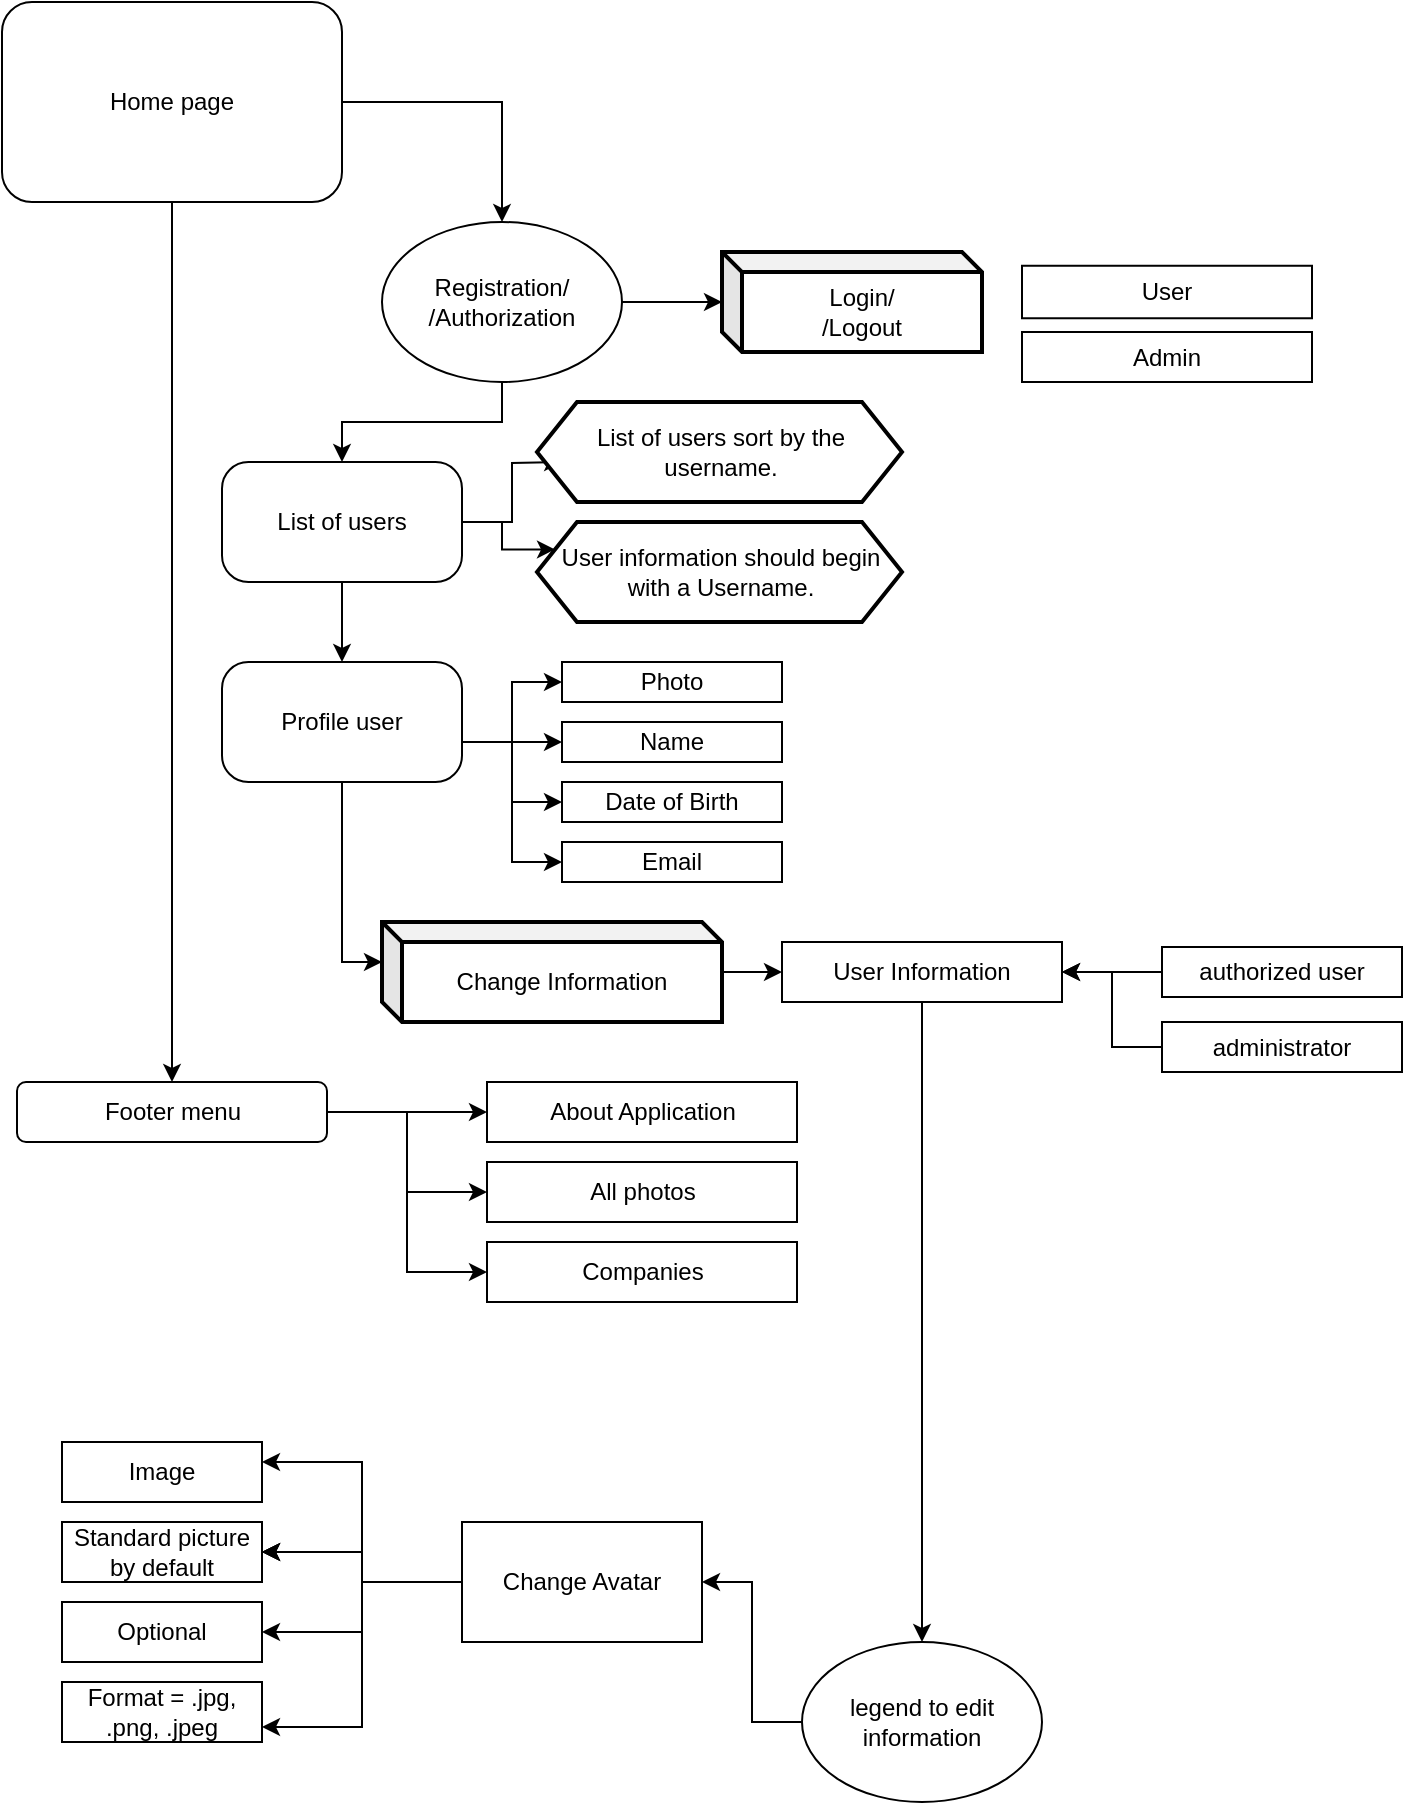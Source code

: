 <mxfile version="20.8.3" type="github"><diagram id="6pLJn9hZ9bBi7mnoCfdr" name="Страница 1"><mxGraphModel dx="954" dy="1816" grid="1" gridSize="10" guides="1" tooltips="1" connect="1" arrows="1" fold="1" page="1" pageScale="1" pageWidth="827" pageHeight="1169" math="0" shadow="0"><root><mxCell id="0"/><mxCell id="1" parent="0"/><mxCell id="l10DBB4PPQjO0Twe_D57-13" value="" style="edgeStyle=orthogonalEdgeStyle;rounded=0;orthogonalLoop=1;jettySize=auto;html=1;" edge="1" parent="1" source="l10DBB4PPQjO0Twe_D57-1" target="l10DBB4PPQjO0Twe_D57-12"><mxGeometry relative="1" as="geometry"/></mxCell><mxCell id="l10DBB4PPQjO0Twe_D57-40" style="edgeStyle=orthogonalEdgeStyle;rounded=0;orthogonalLoop=1;jettySize=auto;html=1;exitX=1;exitY=0.5;exitDx=0;exitDy=0;fontFamily=Helvetica;fontSize=12;" edge="1" parent="1" source="l10DBB4PPQjO0Twe_D57-1"><mxGeometry relative="1" as="geometry"><mxPoint x="370" y="140" as="targetPoint"/></mxGeometry></mxCell><mxCell id="l10DBB4PPQjO0Twe_D57-41" style="edgeStyle=orthogonalEdgeStyle;rounded=0;orthogonalLoop=1;jettySize=auto;html=1;exitX=1;exitY=0.5;exitDx=0;exitDy=0;entryX=0;entryY=0.25;entryDx=0;entryDy=0;fontFamily=Helvetica;fontSize=12;" edge="1" parent="1" source="l10DBB4PPQjO0Twe_D57-1" target="l10DBB4PPQjO0Twe_D57-39"><mxGeometry relative="1" as="geometry"/></mxCell><mxCell id="l10DBB4PPQjO0Twe_D57-1" value="List of users" style="rounded=1;whiteSpace=wrap;html=1;arcSize=22;" vertex="1" parent="1"><mxGeometry x="200" y="140" width="120" height="60" as="geometry"/></mxCell><mxCell id="l10DBB4PPQjO0Twe_D57-5" style="edgeStyle=orthogonalEdgeStyle;rounded=0;orthogonalLoop=1;jettySize=auto;html=1;exitX=0.5;exitY=1;exitDx=0;exitDy=0;entryX=0.5;entryY=0;entryDx=0;entryDy=0;" edge="1" parent="1" source="l10DBB4PPQjO0Twe_D57-2" target="l10DBB4PPQjO0Twe_D57-1"><mxGeometry relative="1" as="geometry"/></mxCell><mxCell id="l10DBB4PPQjO0Twe_D57-8" style="edgeStyle=orthogonalEdgeStyle;rounded=0;orthogonalLoop=1;jettySize=auto;html=1;exitX=1;exitY=0.5;exitDx=0;exitDy=0;" edge="1" parent="1" source="l10DBB4PPQjO0Twe_D57-2" target="l10DBB4PPQjO0Twe_D57-6"><mxGeometry relative="1" as="geometry"/></mxCell><mxCell id="l10DBB4PPQjO0Twe_D57-2" value="Registration/&lt;br&gt;/Authorization" style="ellipse;whiteSpace=wrap;html=1;" vertex="1" parent="1"><mxGeometry x="280" y="20" width="120" height="80" as="geometry"/></mxCell><mxCell id="l10DBB4PPQjO0Twe_D57-4" style="edgeStyle=orthogonalEdgeStyle;rounded=0;orthogonalLoop=1;jettySize=auto;html=1;exitX=1;exitY=0.5;exitDx=0;exitDy=0;" edge="1" parent="1" source="l10DBB4PPQjO0Twe_D57-3" target="l10DBB4PPQjO0Twe_D57-2"><mxGeometry relative="1" as="geometry"/></mxCell><mxCell id="l10DBB4PPQjO0Twe_D57-30" value="" style="edgeStyle=orthogonalEdgeStyle;rounded=0;orthogonalLoop=1;jettySize=auto;html=1;fontFamily=Helvetica;fontSize=12;" edge="1" parent="1" source="l10DBB4PPQjO0Twe_D57-3" target="l10DBB4PPQjO0Twe_D57-29"><mxGeometry relative="1" as="geometry"/></mxCell><mxCell id="l10DBB4PPQjO0Twe_D57-3" value="Home page" style="rounded=1;whiteSpace=wrap;html=1;" vertex="1" parent="1"><mxGeometry x="90" y="-90" width="170" height="100" as="geometry"/></mxCell><mxCell id="l10DBB4PPQjO0Twe_D57-6" value="Login/&lt;br&gt;/Logout" style="shape=cube;whiteSpace=wrap;html=1;boundedLbl=1;backgroundOutline=1;darkOpacity=0.05;darkOpacity2=0.1;size=10;strokeWidth=2;" vertex="1" parent="1"><mxGeometry x="450" y="35" width="130" height="50" as="geometry"/></mxCell><mxCell id="l10DBB4PPQjO0Twe_D57-9" value="User" style="whiteSpace=wrap;html=1;" vertex="1" parent="1"><mxGeometry x="600" y="41.88" width="145" height="26.25" as="geometry"/></mxCell><mxCell id="l10DBB4PPQjO0Twe_D57-11" value="Admin" style="whiteSpace=wrap;html=1;" vertex="1" parent="1"><mxGeometry x="600" y="75" width="145" height="25" as="geometry"/></mxCell><mxCell id="l10DBB4PPQjO0Twe_D57-21" style="edgeStyle=orthogonalEdgeStyle;rounded=0;orthogonalLoop=1;jettySize=auto;html=1;exitX=1;exitY=0.5;exitDx=0;exitDy=0;entryX=0;entryY=0.5;entryDx=0;entryDy=0;" edge="1" parent="1" source="l10DBB4PPQjO0Twe_D57-12" target="l10DBB4PPQjO0Twe_D57-17"><mxGeometry relative="1" as="geometry"><Array as="points"><mxPoint x="320" y="280"/></Array></mxGeometry></mxCell><mxCell id="l10DBB4PPQjO0Twe_D57-22" style="edgeStyle=orthogonalEdgeStyle;rounded=0;orthogonalLoop=1;jettySize=auto;html=1;exitX=1;exitY=0.5;exitDx=0;exitDy=0;entryX=0;entryY=0.5;entryDx=0;entryDy=0;" edge="1" parent="1" source="l10DBB4PPQjO0Twe_D57-12" target="l10DBB4PPQjO0Twe_D57-18"><mxGeometry relative="1" as="geometry"><Array as="points"><mxPoint x="320" y="280"/><mxPoint x="345" y="280"/><mxPoint x="345" y="310"/></Array></mxGeometry></mxCell><mxCell id="l10DBB4PPQjO0Twe_D57-23" style="edgeStyle=orthogonalEdgeStyle;rounded=0;orthogonalLoop=1;jettySize=auto;html=1;exitX=1;exitY=0.5;exitDx=0;exitDy=0;entryX=0;entryY=0.5;entryDx=0;entryDy=0;" edge="1" parent="1" source="l10DBB4PPQjO0Twe_D57-12" target="l10DBB4PPQjO0Twe_D57-19"><mxGeometry relative="1" as="geometry"><Array as="points"><mxPoint x="320" y="280"/><mxPoint x="345" y="280"/><mxPoint x="345" y="340"/></Array></mxGeometry></mxCell><mxCell id="l10DBB4PPQjO0Twe_D57-27" style="edgeStyle=orthogonalEdgeStyle;rounded=0;orthogonalLoop=1;jettySize=auto;html=1;exitX=0.5;exitY=1;exitDx=0;exitDy=0;entryX=0;entryY=0;entryDx=0;entryDy=20;entryPerimeter=0;" edge="1" parent="1" source="l10DBB4PPQjO0Twe_D57-12" target="l10DBB4PPQjO0Twe_D57-25"><mxGeometry relative="1" as="geometry"/></mxCell><mxCell id="l10DBB4PPQjO0Twe_D57-28" style="edgeStyle=orthogonalEdgeStyle;rounded=0;orthogonalLoop=1;jettySize=auto;html=1;exitX=1;exitY=0.75;exitDx=0;exitDy=0;entryX=0;entryY=0.5;entryDx=0;entryDy=0;" edge="1" parent="1" source="l10DBB4PPQjO0Twe_D57-12" target="l10DBB4PPQjO0Twe_D57-16"><mxGeometry relative="1" as="geometry"><Array as="points"><mxPoint x="320" y="280"/><mxPoint x="345" y="280"/><mxPoint x="345" y="250"/></Array></mxGeometry></mxCell><mxCell id="l10DBB4PPQjO0Twe_D57-12" value="Profile user" style="whiteSpace=wrap;html=1;rounded=1;arcSize=22;" vertex="1" parent="1"><mxGeometry x="200" y="240" width="120" height="60" as="geometry"/></mxCell><mxCell id="l10DBB4PPQjO0Twe_D57-16" value="Photo" style="rounded=0;whiteSpace=wrap;html=1;" vertex="1" parent="1"><mxGeometry x="370" y="240" width="110" height="20" as="geometry"/></mxCell><mxCell id="l10DBB4PPQjO0Twe_D57-17" value="Name" style="rounded=0;whiteSpace=wrap;html=1;" vertex="1" parent="1"><mxGeometry x="370" y="270" width="110" height="20" as="geometry"/></mxCell><mxCell id="l10DBB4PPQjO0Twe_D57-18" value="Date of Birth" style="rounded=0;whiteSpace=wrap;html=1;" vertex="1" parent="1"><mxGeometry x="370" y="300" width="110" height="20" as="geometry"/></mxCell><mxCell id="l10DBB4PPQjO0Twe_D57-19" value="Email" style="rounded=0;whiteSpace=wrap;html=1;" vertex="1" parent="1"><mxGeometry x="370" y="330" width="110" height="20" as="geometry"/></mxCell><mxCell id="l10DBB4PPQjO0Twe_D57-43" value="" style="edgeStyle=orthogonalEdgeStyle;rounded=0;orthogonalLoop=1;jettySize=auto;html=1;fontFamily=Helvetica;fontSize=12;" edge="1" parent="1" source="l10DBB4PPQjO0Twe_D57-25" target="l10DBB4PPQjO0Twe_D57-42"><mxGeometry relative="1" as="geometry"/></mxCell><mxCell id="l10DBB4PPQjO0Twe_D57-25" value="&lt;span style=&quot;font-style: normal; font-variant-caps: normal; letter-spacing: normal; text-align: start; text-indent: 0px; text-transform: none; word-spacing: 0px; -webkit-text-stroke-width: 0px; text-decoration: none; caret-color: rgb(0, 0, 0); color: rgb(0, 0, 0);&quot; id=&quot;docs-internal-guid-15af182c-7fff-da08-70ab-6adc42b002e2&quot;&gt;&lt;span style=&quot;color: rgb(0, 0, 0); background-color: transparent; font-style: normal; font-variant-ligatures: normal; font-variant-numeric: normal; font-variant-caps: normal; font-variant-alternates: normal; font-variant-east-asian: normal; font-variant-position: normal; text-decoration: none; vertical-align: baseline;&quot;&gt;&lt;font style=&quot;font-size: 12px;&quot;&gt;Change Information&lt;/font&gt;&lt;/span&gt;&lt;/span&gt;" style="shape=cube;whiteSpace=wrap;html=1;boundedLbl=1;backgroundOutline=1;darkOpacity=0.05;darkOpacity2=0.1;size=10;strokeWidth=2;" vertex="1" parent="1"><mxGeometry x="280" y="370" width="170" height="50" as="geometry"/></mxCell><mxCell id="l10DBB4PPQjO0Twe_D57-32" value="" style="edgeStyle=orthogonalEdgeStyle;rounded=0;orthogonalLoop=1;jettySize=auto;html=1;fontFamily=Helvetica;fontSize=12;" edge="1" parent="1" source="l10DBB4PPQjO0Twe_D57-29" target="l10DBB4PPQjO0Twe_D57-31"><mxGeometry relative="1" as="geometry"/></mxCell><mxCell id="l10DBB4PPQjO0Twe_D57-35" style="edgeStyle=orthogonalEdgeStyle;rounded=0;orthogonalLoop=1;jettySize=auto;html=1;exitX=1;exitY=0.5;exitDx=0;exitDy=0;entryX=0;entryY=0.5;entryDx=0;entryDy=0;fontFamily=Helvetica;fontSize=12;" edge="1" parent="1" source="l10DBB4PPQjO0Twe_D57-29" target="l10DBB4PPQjO0Twe_D57-33"><mxGeometry relative="1" as="geometry"/></mxCell><mxCell id="l10DBB4PPQjO0Twe_D57-36" style="edgeStyle=orthogonalEdgeStyle;rounded=0;orthogonalLoop=1;jettySize=auto;html=1;exitX=1;exitY=0.5;exitDx=0;exitDy=0;entryX=0;entryY=0.5;entryDx=0;entryDy=0;fontFamily=Helvetica;fontSize=12;" edge="1" parent="1" source="l10DBB4PPQjO0Twe_D57-29" target="l10DBB4PPQjO0Twe_D57-34"><mxGeometry relative="1" as="geometry"/></mxCell><mxCell id="l10DBB4PPQjO0Twe_D57-29" value="Footer menu" style="whiteSpace=wrap;html=1;rounded=1;" vertex="1" parent="1"><mxGeometry x="97.5" y="450" width="155" height="30" as="geometry"/></mxCell><mxCell id="l10DBB4PPQjO0Twe_D57-31" value="About Application" style="whiteSpace=wrap;html=1;rounded=1;arcSize=0;" vertex="1" parent="1"><mxGeometry x="332.5" y="450" width="155" height="30" as="geometry"/></mxCell><mxCell id="l10DBB4PPQjO0Twe_D57-33" value="All photos" style="whiteSpace=wrap;html=1;rounded=1;arcSize=0;" vertex="1" parent="1"><mxGeometry x="332.5" y="490" width="155" height="30" as="geometry"/></mxCell><mxCell id="l10DBB4PPQjO0Twe_D57-34" value="Companies" style="whiteSpace=wrap;html=1;rounded=1;arcSize=0;" vertex="1" parent="1"><mxGeometry x="332.5" y="530" width="155" height="30" as="geometry"/></mxCell><mxCell id="l10DBB4PPQjO0Twe_D57-38" value="&lt;b style=&quot;border-color: var(--border-color); caret-color: rgb(0, 0, 0); color: rgb(0, 0, 0); font-family: Helvetica; font-size: 12px; font-style: normal; font-variant-caps: normal; letter-spacing: normal; text-indent: 0px; text-transform: none; word-spacing: 0px; -webkit-text-stroke-width: 0px; text-decoration: none; text-align: start; font-weight: normal;&quot; id=&quot;docs-internal-guid-8c6b5f04-7fff-3c7d-1a13-0c1e0aaeaa10&quot;&gt;&lt;span style=&quot;border-color: var(--border-color); color: rgb(0, 0, 0); background-color: transparent; font-weight: 400; font-style: normal; font-variant-ligatures: normal; font-variant-numeric: normal; font-variant-caps: normal; font-variant-alternates: normal; font-variant-east-asian: normal; font-variant-position: normal; text-decoration: none; vertical-align: baseline;&quot;&gt;&lt;font style=&quot;border-color: var(--border-color); font-size: 12px;&quot;&gt;List of users sort by the username.&lt;/font&gt;&lt;/span&gt;&lt;/b&gt;" style="shape=hexagon;perimeter=hexagonPerimeter2;whiteSpace=wrap;html=1;fixedSize=1;strokeWidth=2;fontFamily=Helvetica;fontSize=12;" vertex="1" parent="1"><mxGeometry x="357.5" y="110" width="182.5" height="50" as="geometry"/></mxCell><mxCell id="l10DBB4PPQjO0Twe_D57-39" value="&lt;span style=&quot;text-align: start;&quot; id=&quot;docs-internal-guid-8c1e01a3-7fff-9f8d-3315-f115f84af84d&quot;&gt;&lt;span style=&quot;font-variant-ligatures: normal; font-variant-numeric: normal; font-variant-alternates: normal; font-variant-east-asian: normal; font-variant-position: normal; vertical-align: baseline;&quot;&gt;&lt;font style=&quot;font-size: 12px;&quot;&gt;User information should begin with a Username.&lt;/font&gt;&lt;/span&gt;&lt;/span&gt;" style="shape=hexagon;perimeter=hexagonPerimeter2;whiteSpace=wrap;html=1;fixedSize=1;strokeWidth=2;fontFamily=Helvetica;fontSize=12;" vertex="1" parent="1"><mxGeometry x="357.5" y="170" width="182.5" height="50" as="geometry"/></mxCell><mxCell id="l10DBB4PPQjO0Twe_D57-54" value="" style="edgeStyle=orthogonalEdgeStyle;rounded=0;orthogonalLoop=1;jettySize=auto;html=1;fontFamily=Helvetica;fontSize=12;" edge="1" parent="1" source="l10DBB4PPQjO0Twe_D57-42" target="l10DBB4PPQjO0Twe_D57-55"><mxGeometry relative="1" as="geometry"><mxPoint x="550" y="585" as="targetPoint"/></mxGeometry></mxCell><mxCell id="l10DBB4PPQjO0Twe_D57-42" value="&lt;b style=&quot;font-style: normal; font-variant-caps: normal; letter-spacing: normal; text-align: start; text-indent: 0px; text-transform: none; word-spacing: 0px; -webkit-text-stroke-width: 0px; text-decoration: none; caret-color: rgb(0, 0, 0); color: rgb(0, 0, 0); font-weight: normal;&quot; id=&quot;docs-internal-guid-eede4029-7fff-c614-0f4f-adc098cad065&quot;&gt;&lt;span style=&quot;color: rgb(0, 0, 0); background-color: transparent; font-weight: 400; font-style: normal; font-variant-ligatures: normal; font-variant-numeric: normal; font-variant-caps: normal; font-variant-alternates: normal; font-variant-east-asian: normal; font-variant-position: normal; text-decoration: none; vertical-align: baseline;&quot;&gt;&lt;font style=&quot;font-size: 12px;&quot;&gt;User Information&lt;/font&gt;&lt;/span&gt;&lt;/b&gt;" style="whiteSpace=wrap;html=1;strokeWidth=1;" vertex="1" parent="1"><mxGeometry x="480" y="380" width="140" height="30" as="geometry"/></mxCell><mxCell id="l10DBB4PPQjO0Twe_D57-49" style="edgeStyle=orthogonalEdgeStyle;rounded=0;orthogonalLoop=1;jettySize=auto;html=1;exitX=0;exitY=0.5;exitDx=0;exitDy=0;entryX=1;entryY=0.5;entryDx=0;entryDy=0;fontFamily=Helvetica;fontSize=12;" edge="1" parent="1" source="l10DBB4PPQjO0Twe_D57-44" target="l10DBB4PPQjO0Twe_D57-42"><mxGeometry relative="1" as="geometry"/></mxCell><mxCell id="l10DBB4PPQjO0Twe_D57-44" value="&lt;span style=&quot;text-align: start;&quot; id=&quot;docs-internal-guid-f5325047-7fff-bbd7-d517-03deded8af5d&quot;&gt;&lt;span style=&quot;font-variant-ligatures: normal; font-variant-numeric: normal; font-variant-alternates: normal; font-variant-east-asian: normal; font-variant-position: normal; vertical-align: baseline;&quot;&gt;&lt;font style=&quot;font-size: 12px;&quot;&gt;authorized user&lt;/font&gt;&lt;/span&gt;&lt;/span&gt;" style="whiteSpace=wrap;html=1;strokeWidth=1;" vertex="1" parent="1"><mxGeometry x="670" y="382.5" width="120" height="25" as="geometry"/></mxCell><mxCell id="l10DBB4PPQjO0Twe_D57-52" style="edgeStyle=orthogonalEdgeStyle;rounded=0;orthogonalLoop=1;jettySize=auto;html=1;exitX=0;exitY=0.5;exitDx=0;exitDy=0;entryX=1;entryY=0.5;entryDx=0;entryDy=0;fontFamily=Helvetica;fontSize=12;" edge="1" parent="1" source="l10DBB4PPQjO0Twe_D57-46" target="l10DBB4PPQjO0Twe_D57-42"><mxGeometry relative="1" as="geometry"/></mxCell><mxCell id="l10DBB4PPQjO0Twe_D57-46" value="&lt;span style=&quot;text-align: start;&quot; id=&quot;docs-internal-guid-0c5f85bc-7fff-2230-9411-9b88be96f773&quot;&gt;&lt;span style=&quot;font-variant-ligatures: normal; font-variant-numeric: normal; font-variant-alternates: normal; font-variant-east-asian: normal; font-variant-position: normal; vertical-align: baseline;&quot;&gt;&lt;font style=&quot;font-size: 12px;&quot;&gt;administrator&lt;/font&gt;&lt;/span&gt;&lt;/span&gt;" style="whiteSpace=wrap;html=1;strokeWidth=1;" vertex="1" parent="1"><mxGeometry x="670" y="420" width="120" height="25" as="geometry"/></mxCell><mxCell id="l10DBB4PPQjO0Twe_D57-57" style="edgeStyle=orthogonalEdgeStyle;rounded=0;orthogonalLoop=1;jettySize=auto;html=1;exitX=0;exitY=0.5;exitDx=0;exitDy=0;entryX=1;entryY=0.5;entryDx=0;entryDy=0;fontFamily=Helvetica;fontSize=12;" edge="1" parent="1" source="l10DBB4PPQjO0Twe_D57-55" target="l10DBB4PPQjO0Twe_D57-56"><mxGeometry relative="1" as="geometry"/></mxCell><mxCell id="l10DBB4PPQjO0Twe_D57-55" value="legend to edit information" style="ellipse;whiteSpace=wrap;html=1;strokeWidth=1;fontFamily=Helvetica;fontSize=12;" vertex="1" parent="1"><mxGeometry x="490" y="730" width="120" height="80" as="geometry"/></mxCell><mxCell id="l10DBB4PPQjO0Twe_D57-59" value="" style="edgeStyle=orthogonalEdgeStyle;rounded=0;orthogonalLoop=1;jettySize=auto;html=1;fontFamily=Helvetica;fontSize=12;" edge="1" parent="1" source="l10DBB4PPQjO0Twe_D57-56" target="l10DBB4PPQjO0Twe_D57-58"><mxGeometry relative="1" as="geometry"><Array as="points"><mxPoint x="270" y="700"/><mxPoint x="270" y="640"/></Array></mxGeometry></mxCell><mxCell id="l10DBB4PPQjO0Twe_D57-61" value="" style="edgeStyle=orthogonalEdgeStyle;rounded=0;orthogonalLoop=1;jettySize=auto;html=1;fontFamily=Helvetica;fontSize=12;" edge="1" parent="1" source="l10DBB4PPQjO0Twe_D57-56" target="l10DBB4PPQjO0Twe_D57-60"><mxGeometry relative="1" as="geometry"/></mxCell><mxCell id="l10DBB4PPQjO0Twe_D57-62" value="" style="edgeStyle=orthogonalEdgeStyle;rounded=0;orthogonalLoop=1;jettySize=auto;html=1;fontFamily=Helvetica;fontSize=12;" edge="1" parent="1" source="l10DBB4PPQjO0Twe_D57-56" target="l10DBB4PPQjO0Twe_D57-60"><mxGeometry relative="1" as="geometry"/></mxCell><mxCell id="l10DBB4PPQjO0Twe_D57-63" value="" style="edgeStyle=orthogonalEdgeStyle;rounded=0;orthogonalLoop=1;jettySize=auto;html=1;fontFamily=Helvetica;fontSize=12;" edge="1" parent="1" source="l10DBB4PPQjO0Twe_D57-56" target="l10DBB4PPQjO0Twe_D57-60"><mxGeometry relative="1" as="geometry"/></mxCell><mxCell id="l10DBB4PPQjO0Twe_D57-65" style="edgeStyle=orthogonalEdgeStyle;rounded=0;orthogonalLoop=1;jettySize=auto;html=1;exitX=0;exitY=0.5;exitDx=0;exitDy=0;entryX=1;entryY=0.5;entryDx=0;entryDy=0;fontFamily=Helvetica;fontSize=12;" edge="1" parent="1" source="l10DBB4PPQjO0Twe_D57-56" target="l10DBB4PPQjO0Twe_D57-64"><mxGeometry relative="1" as="geometry"/></mxCell><mxCell id="l10DBB4PPQjO0Twe_D57-67" style="edgeStyle=orthogonalEdgeStyle;rounded=0;orthogonalLoop=1;jettySize=auto;html=1;exitX=0;exitY=0.5;exitDx=0;exitDy=0;entryX=1;entryY=0.75;entryDx=0;entryDy=0;fontFamily=Helvetica;fontSize=12;" edge="1" parent="1" source="l10DBB4PPQjO0Twe_D57-56" target="l10DBB4PPQjO0Twe_D57-66"><mxGeometry relative="1" as="geometry"/></mxCell><mxCell id="l10DBB4PPQjO0Twe_D57-56" value="&lt;b style=&quot;font-style: normal; font-variant-caps: normal; letter-spacing: normal; text-align: start; text-indent: 0px; text-transform: none; word-spacing: 0px; -webkit-text-stroke-width: 0px; text-decoration: none; caret-color: rgb(0, 0, 0); color: rgb(0, 0, 0); font-weight: normal;&quot; id=&quot;docs-internal-guid-e69d5b35-7fff-6c02-ea4c-12057026611a&quot;&gt;&lt;span style=&quot;color: rgb(0, 0, 0); background-color: transparent; font-weight: 400; font-style: normal; font-variant-ligatures: normal; font-variant-numeric: normal; font-variant-caps: normal; font-variant-alternates: normal; font-variant-east-asian: normal; font-variant-position: normal; text-decoration: none; vertical-align: baseline;&quot;&gt;&lt;font style=&quot;font-size: 12px;&quot;&gt;Change Avatar&lt;/font&gt;&lt;/span&gt;&lt;/b&gt;" style="whiteSpace=wrap;html=1;strokeWidth=1;fontFamily=Helvetica;fontSize=12;" vertex="1" parent="1"><mxGeometry x="320" y="670" width="120" height="60" as="geometry"/></mxCell><mxCell id="l10DBB4PPQjO0Twe_D57-58" value="&lt;b style=&quot;font-style: normal; font-variant-caps: normal; letter-spacing: normal; text-align: start; text-indent: 0px; text-transform: none; word-spacing: 0px; -webkit-text-stroke-width: 0px; text-decoration: none; caret-color: rgb(0, 0, 0); color: rgb(0, 0, 0); font-weight: normal;&quot; id=&quot;docs-internal-guid-4a46375b-7fff-8035-03fb-6e7ce0e3d949&quot;&gt;&lt;span style=&quot;color: rgb(0, 0, 0); background-color: transparent; font-weight: 400; font-style: normal; font-variant-ligatures: normal; font-variant-numeric: normal; font-variant-caps: normal; font-variant-alternates: normal; font-variant-east-asian: normal; font-variant-position: normal; text-decoration: none; vertical-align: baseline;&quot;&gt;&lt;font style=&quot;font-size: 12px;&quot;&gt;Image &lt;/font&gt;&lt;/span&gt;&lt;/b&gt;" style="whiteSpace=wrap;html=1;strokeWidth=1;" vertex="1" parent="1"><mxGeometry x="120" y="630" width="100" height="30" as="geometry"/></mxCell><mxCell id="l10DBB4PPQjO0Twe_D57-60" value="&lt;span style=&quot;text-align: start;&quot; id=&quot;docs-internal-guid-72a1461d-7fff-2fe4-4016-d5a3b9f110bb&quot;&gt;&lt;span style=&quot;font-variant-ligatures: normal; font-variant-numeric: normal; font-variant-alternates: normal; font-variant-east-asian: normal; font-variant-position: normal; vertical-align: baseline;&quot;&gt;&lt;font style=&quot;font-size: 12px;&quot;&gt;Standard picture by default&lt;/font&gt;&lt;/span&gt;&lt;/span&gt;" style="whiteSpace=wrap;html=1;strokeWidth=1;" vertex="1" parent="1"><mxGeometry x="120" y="670" width="100" height="30" as="geometry"/></mxCell><mxCell id="l10DBB4PPQjO0Twe_D57-64" value="&lt;b style=&quot;font-style: normal; font-variant-caps: normal; letter-spacing: normal; text-align: start; text-indent: 0px; text-transform: none; word-spacing: 0px; -webkit-text-stroke-width: 0px; text-decoration: none; caret-color: rgb(0, 0, 0); color: rgb(0, 0, 0); font-weight: normal;&quot; id=&quot;docs-internal-guid-321b8097-7fff-7f21-1108-b5073d586731&quot;&gt;&lt;span style=&quot;color: rgb(0, 0, 0); background-color: transparent; font-weight: 400; font-style: normal; font-variant-ligatures: normal; font-variant-numeric: normal; font-variant-caps: normal; font-variant-alternates: normal; font-variant-east-asian: normal; font-variant-position: normal; text-decoration: none; vertical-align: baseline;&quot;&gt;&lt;font style=&quot;font-size: 12px;&quot;&gt;Optional&lt;/font&gt;&lt;/span&gt;&lt;/b&gt;" style="rounded=0;whiteSpace=wrap;html=1;strokeWidth=1;fontFamily=Helvetica;fontSize=12;" vertex="1" parent="1"><mxGeometry x="120" y="710" width="100" height="30" as="geometry"/></mxCell><mxCell id="l10DBB4PPQjO0Twe_D57-66" value="&lt;b style=&quot;font-style: normal; font-variant-caps: normal; letter-spacing: normal; text-align: start; text-indent: 0px; text-transform: none; word-spacing: 0px; -webkit-text-stroke-width: 0px; text-decoration: none; caret-color: rgb(0, 0, 0); color: rgb(0, 0, 0); font-weight: normal;&quot; id=&quot;docs-internal-guid-5aa5d633-7fff-8d3d-db38-9b2c66c50679&quot;&gt;&lt;span style=&quot;color: rgb(0, 0, 0); background-color: transparent; font-weight: 400; font-style: normal; font-variant-ligatures: normal; font-variant-numeric: normal; font-variant-caps: normal; font-variant-alternates: normal; font-variant-east-asian: normal; font-variant-position: normal; text-decoration: none; vertical-align: baseline;&quot;&gt;&lt;font style=&quot;font-size: 12px;&quot;&gt;Format = .jpg, .png, .jpeg&lt;/font&gt;&lt;/span&gt;&lt;/b&gt;" style="whiteSpace=wrap;html=1;strokeWidth=1;fontFamily=Helvetica;fontSize=12;" vertex="1" parent="1"><mxGeometry x="120" y="750" width="100" height="30" as="geometry"/></mxCell></root></mxGraphModel></diagram></mxfile>